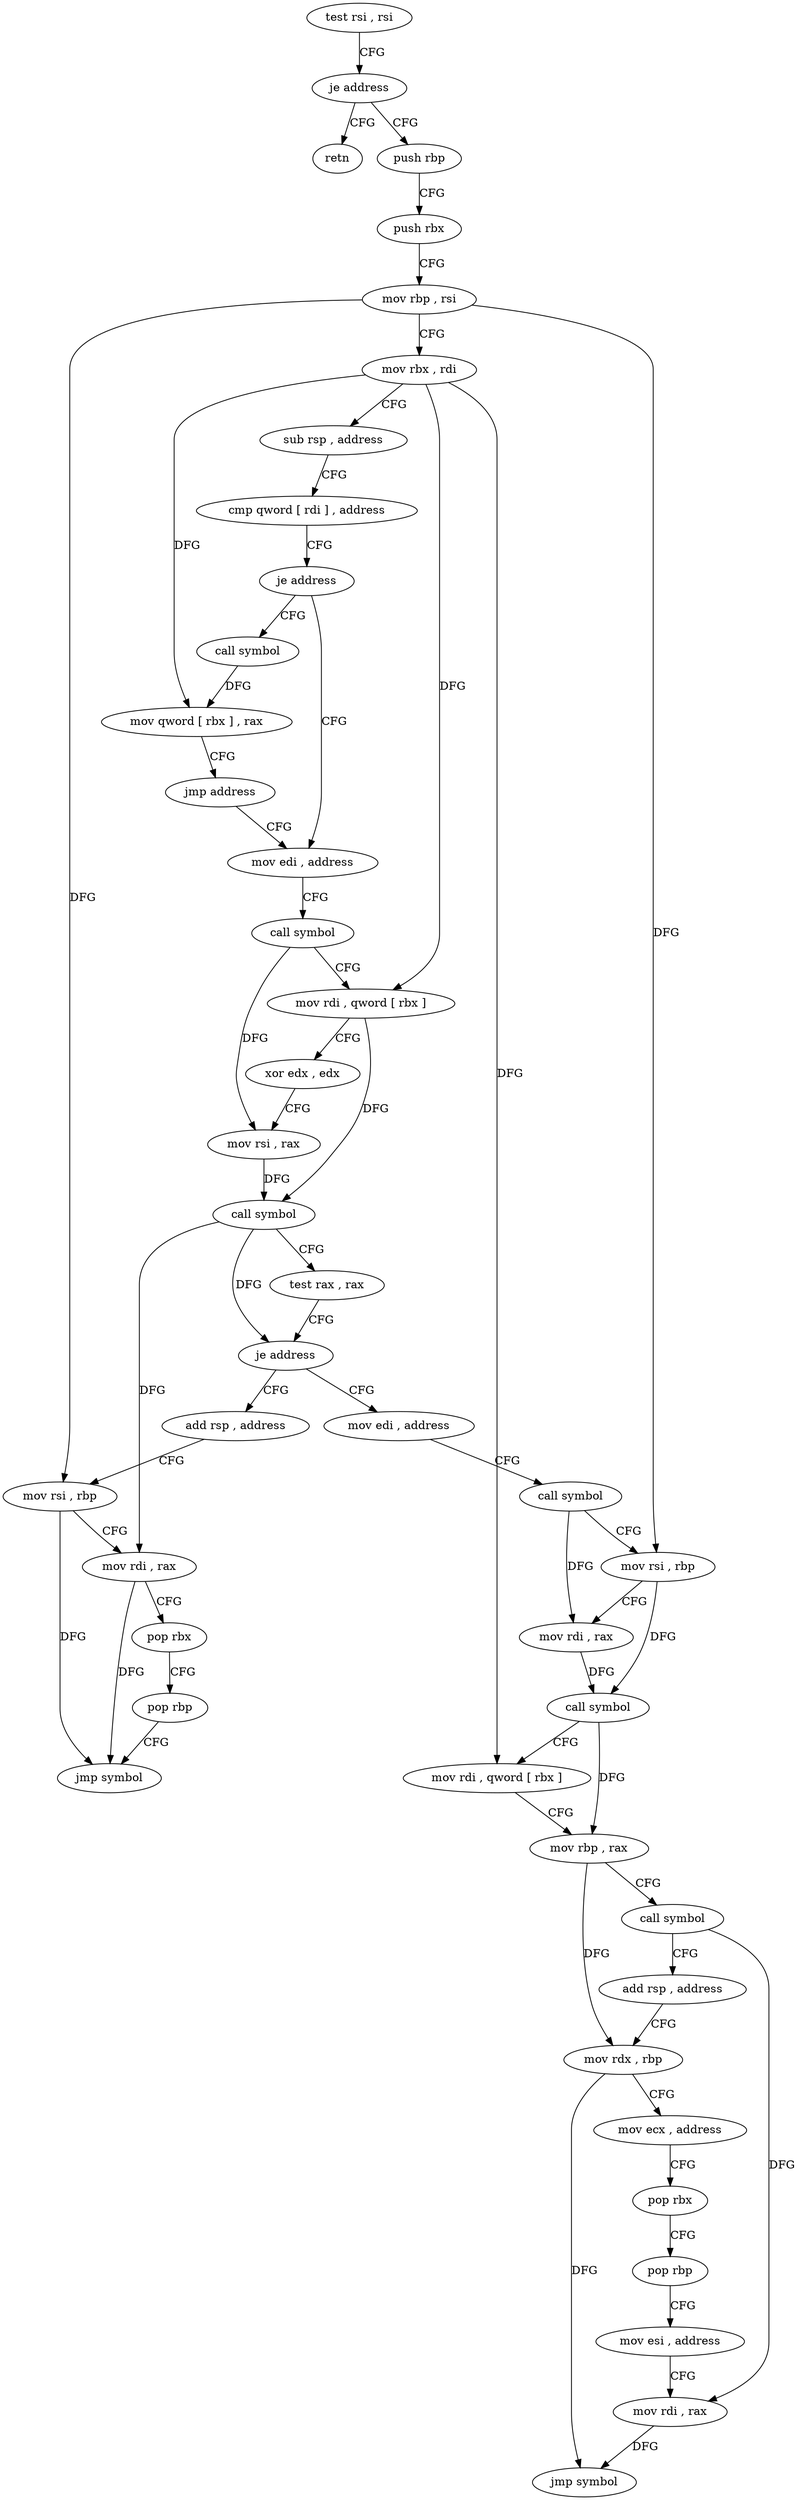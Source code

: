 digraph "func" {
"92768" [label = "test rsi , rsi" ]
"92771" [label = "je address" ]
"92912" [label = "retn" ]
"92777" [label = "push rbp" ]
"92778" [label = "push rbx" ]
"92779" [label = "mov rbp , rsi" ]
"92782" [label = "mov rbx , rdi" ]
"92785" [label = "sub rsp , address" ]
"92789" [label = "cmp qword [ rdi ] , address" ]
"92793" [label = "je address" ]
"92920" [label = "call symbol" ]
"92795" [label = "mov edi , address" ]
"92925" [label = "mov qword [ rbx ] , rax" ]
"92928" [label = "jmp address" ]
"92800" [label = "call symbol" ]
"92805" [label = "mov rdi , qword [ rbx ]" ]
"92808" [label = "xor edx , edx" ]
"92810" [label = "mov rsi , rax" ]
"92813" [label = "call symbol" ]
"92818" [label = "test rax , rax" ]
"92821" [label = "je address" ]
"92848" [label = "mov edi , address" ]
"92823" [label = "add rsp , address" ]
"92853" [label = "call symbol" ]
"92858" [label = "mov rsi , rbp" ]
"92861" [label = "mov rdi , rax" ]
"92864" [label = "call symbol" ]
"92869" [label = "mov rdi , qword [ rbx ]" ]
"92872" [label = "mov rbp , rax" ]
"92875" [label = "call symbol" ]
"92880" [label = "add rsp , address" ]
"92884" [label = "mov rdx , rbp" ]
"92887" [label = "mov ecx , address" ]
"92892" [label = "pop rbx" ]
"92893" [label = "pop rbp" ]
"92894" [label = "mov esi , address" ]
"92899" [label = "mov rdi , rax" ]
"92902" [label = "jmp symbol" ]
"92827" [label = "mov rsi , rbp" ]
"92830" [label = "mov rdi , rax" ]
"92833" [label = "pop rbx" ]
"92834" [label = "pop rbp" ]
"92835" [label = "jmp symbol" ]
"92768" -> "92771" [ label = "CFG" ]
"92771" -> "92912" [ label = "CFG" ]
"92771" -> "92777" [ label = "CFG" ]
"92777" -> "92778" [ label = "CFG" ]
"92778" -> "92779" [ label = "CFG" ]
"92779" -> "92782" [ label = "CFG" ]
"92779" -> "92858" [ label = "DFG" ]
"92779" -> "92827" [ label = "DFG" ]
"92782" -> "92785" [ label = "CFG" ]
"92782" -> "92925" [ label = "DFG" ]
"92782" -> "92805" [ label = "DFG" ]
"92782" -> "92869" [ label = "DFG" ]
"92785" -> "92789" [ label = "CFG" ]
"92789" -> "92793" [ label = "CFG" ]
"92793" -> "92920" [ label = "CFG" ]
"92793" -> "92795" [ label = "CFG" ]
"92920" -> "92925" [ label = "DFG" ]
"92795" -> "92800" [ label = "CFG" ]
"92925" -> "92928" [ label = "CFG" ]
"92928" -> "92795" [ label = "CFG" ]
"92800" -> "92805" [ label = "CFG" ]
"92800" -> "92810" [ label = "DFG" ]
"92805" -> "92808" [ label = "CFG" ]
"92805" -> "92813" [ label = "DFG" ]
"92808" -> "92810" [ label = "CFG" ]
"92810" -> "92813" [ label = "DFG" ]
"92813" -> "92818" [ label = "CFG" ]
"92813" -> "92821" [ label = "DFG" ]
"92813" -> "92830" [ label = "DFG" ]
"92818" -> "92821" [ label = "CFG" ]
"92821" -> "92848" [ label = "CFG" ]
"92821" -> "92823" [ label = "CFG" ]
"92848" -> "92853" [ label = "CFG" ]
"92823" -> "92827" [ label = "CFG" ]
"92853" -> "92858" [ label = "CFG" ]
"92853" -> "92861" [ label = "DFG" ]
"92858" -> "92861" [ label = "CFG" ]
"92858" -> "92864" [ label = "DFG" ]
"92861" -> "92864" [ label = "DFG" ]
"92864" -> "92869" [ label = "CFG" ]
"92864" -> "92872" [ label = "DFG" ]
"92869" -> "92872" [ label = "CFG" ]
"92872" -> "92875" [ label = "CFG" ]
"92872" -> "92884" [ label = "DFG" ]
"92875" -> "92880" [ label = "CFG" ]
"92875" -> "92899" [ label = "DFG" ]
"92880" -> "92884" [ label = "CFG" ]
"92884" -> "92887" [ label = "CFG" ]
"92884" -> "92902" [ label = "DFG" ]
"92887" -> "92892" [ label = "CFG" ]
"92892" -> "92893" [ label = "CFG" ]
"92893" -> "92894" [ label = "CFG" ]
"92894" -> "92899" [ label = "CFG" ]
"92899" -> "92902" [ label = "DFG" ]
"92827" -> "92830" [ label = "CFG" ]
"92827" -> "92835" [ label = "DFG" ]
"92830" -> "92833" [ label = "CFG" ]
"92830" -> "92835" [ label = "DFG" ]
"92833" -> "92834" [ label = "CFG" ]
"92834" -> "92835" [ label = "CFG" ]
}
